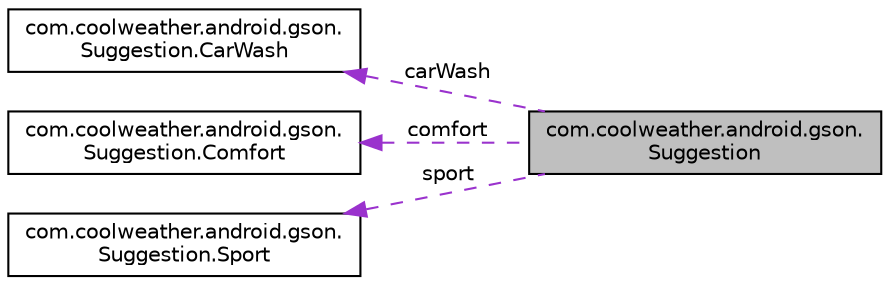 digraph "com.coolweather.android.gson.Suggestion"
{
 // LATEX_PDF_SIZE
  edge [fontname="Helvetica",fontsize="10",labelfontname="Helvetica",labelfontsize="10"];
  node [fontname="Helvetica",fontsize="10",shape=record];
  rankdir="LR";
  Node1 [label="com.coolweather.android.gson.\lSuggestion",height=0.2,width=0.4,color="black", fillcolor="grey75", style="filled", fontcolor="black",tooltip=" "];
  Node2 -> Node1 [dir="back",color="darkorchid3",fontsize="10",style="dashed",label=" carWash" ,fontname="Helvetica"];
  Node2 [label="com.coolweather.android.gson.\lSuggestion.CarWash",height=0.2,width=0.4,color="black", fillcolor="white", style="filled",URL="$classcom_1_1coolweather_1_1android_1_1gson_1_1_suggestion_1_1_car_wash.html",tooltip=" "];
  Node3 -> Node1 [dir="back",color="darkorchid3",fontsize="10",style="dashed",label=" comfort" ,fontname="Helvetica"];
  Node3 [label="com.coolweather.android.gson.\lSuggestion.Comfort",height=0.2,width=0.4,color="black", fillcolor="white", style="filled",URL="$classcom_1_1coolweather_1_1android_1_1gson_1_1_suggestion_1_1_comfort.html",tooltip=" "];
  Node4 -> Node1 [dir="back",color="darkorchid3",fontsize="10",style="dashed",label=" sport" ,fontname="Helvetica"];
  Node4 [label="com.coolweather.android.gson.\lSuggestion.Sport",height=0.2,width=0.4,color="black", fillcolor="white", style="filled",URL="$classcom_1_1coolweather_1_1android_1_1gson_1_1_suggestion_1_1_sport.html",tooltip=" "];
}
